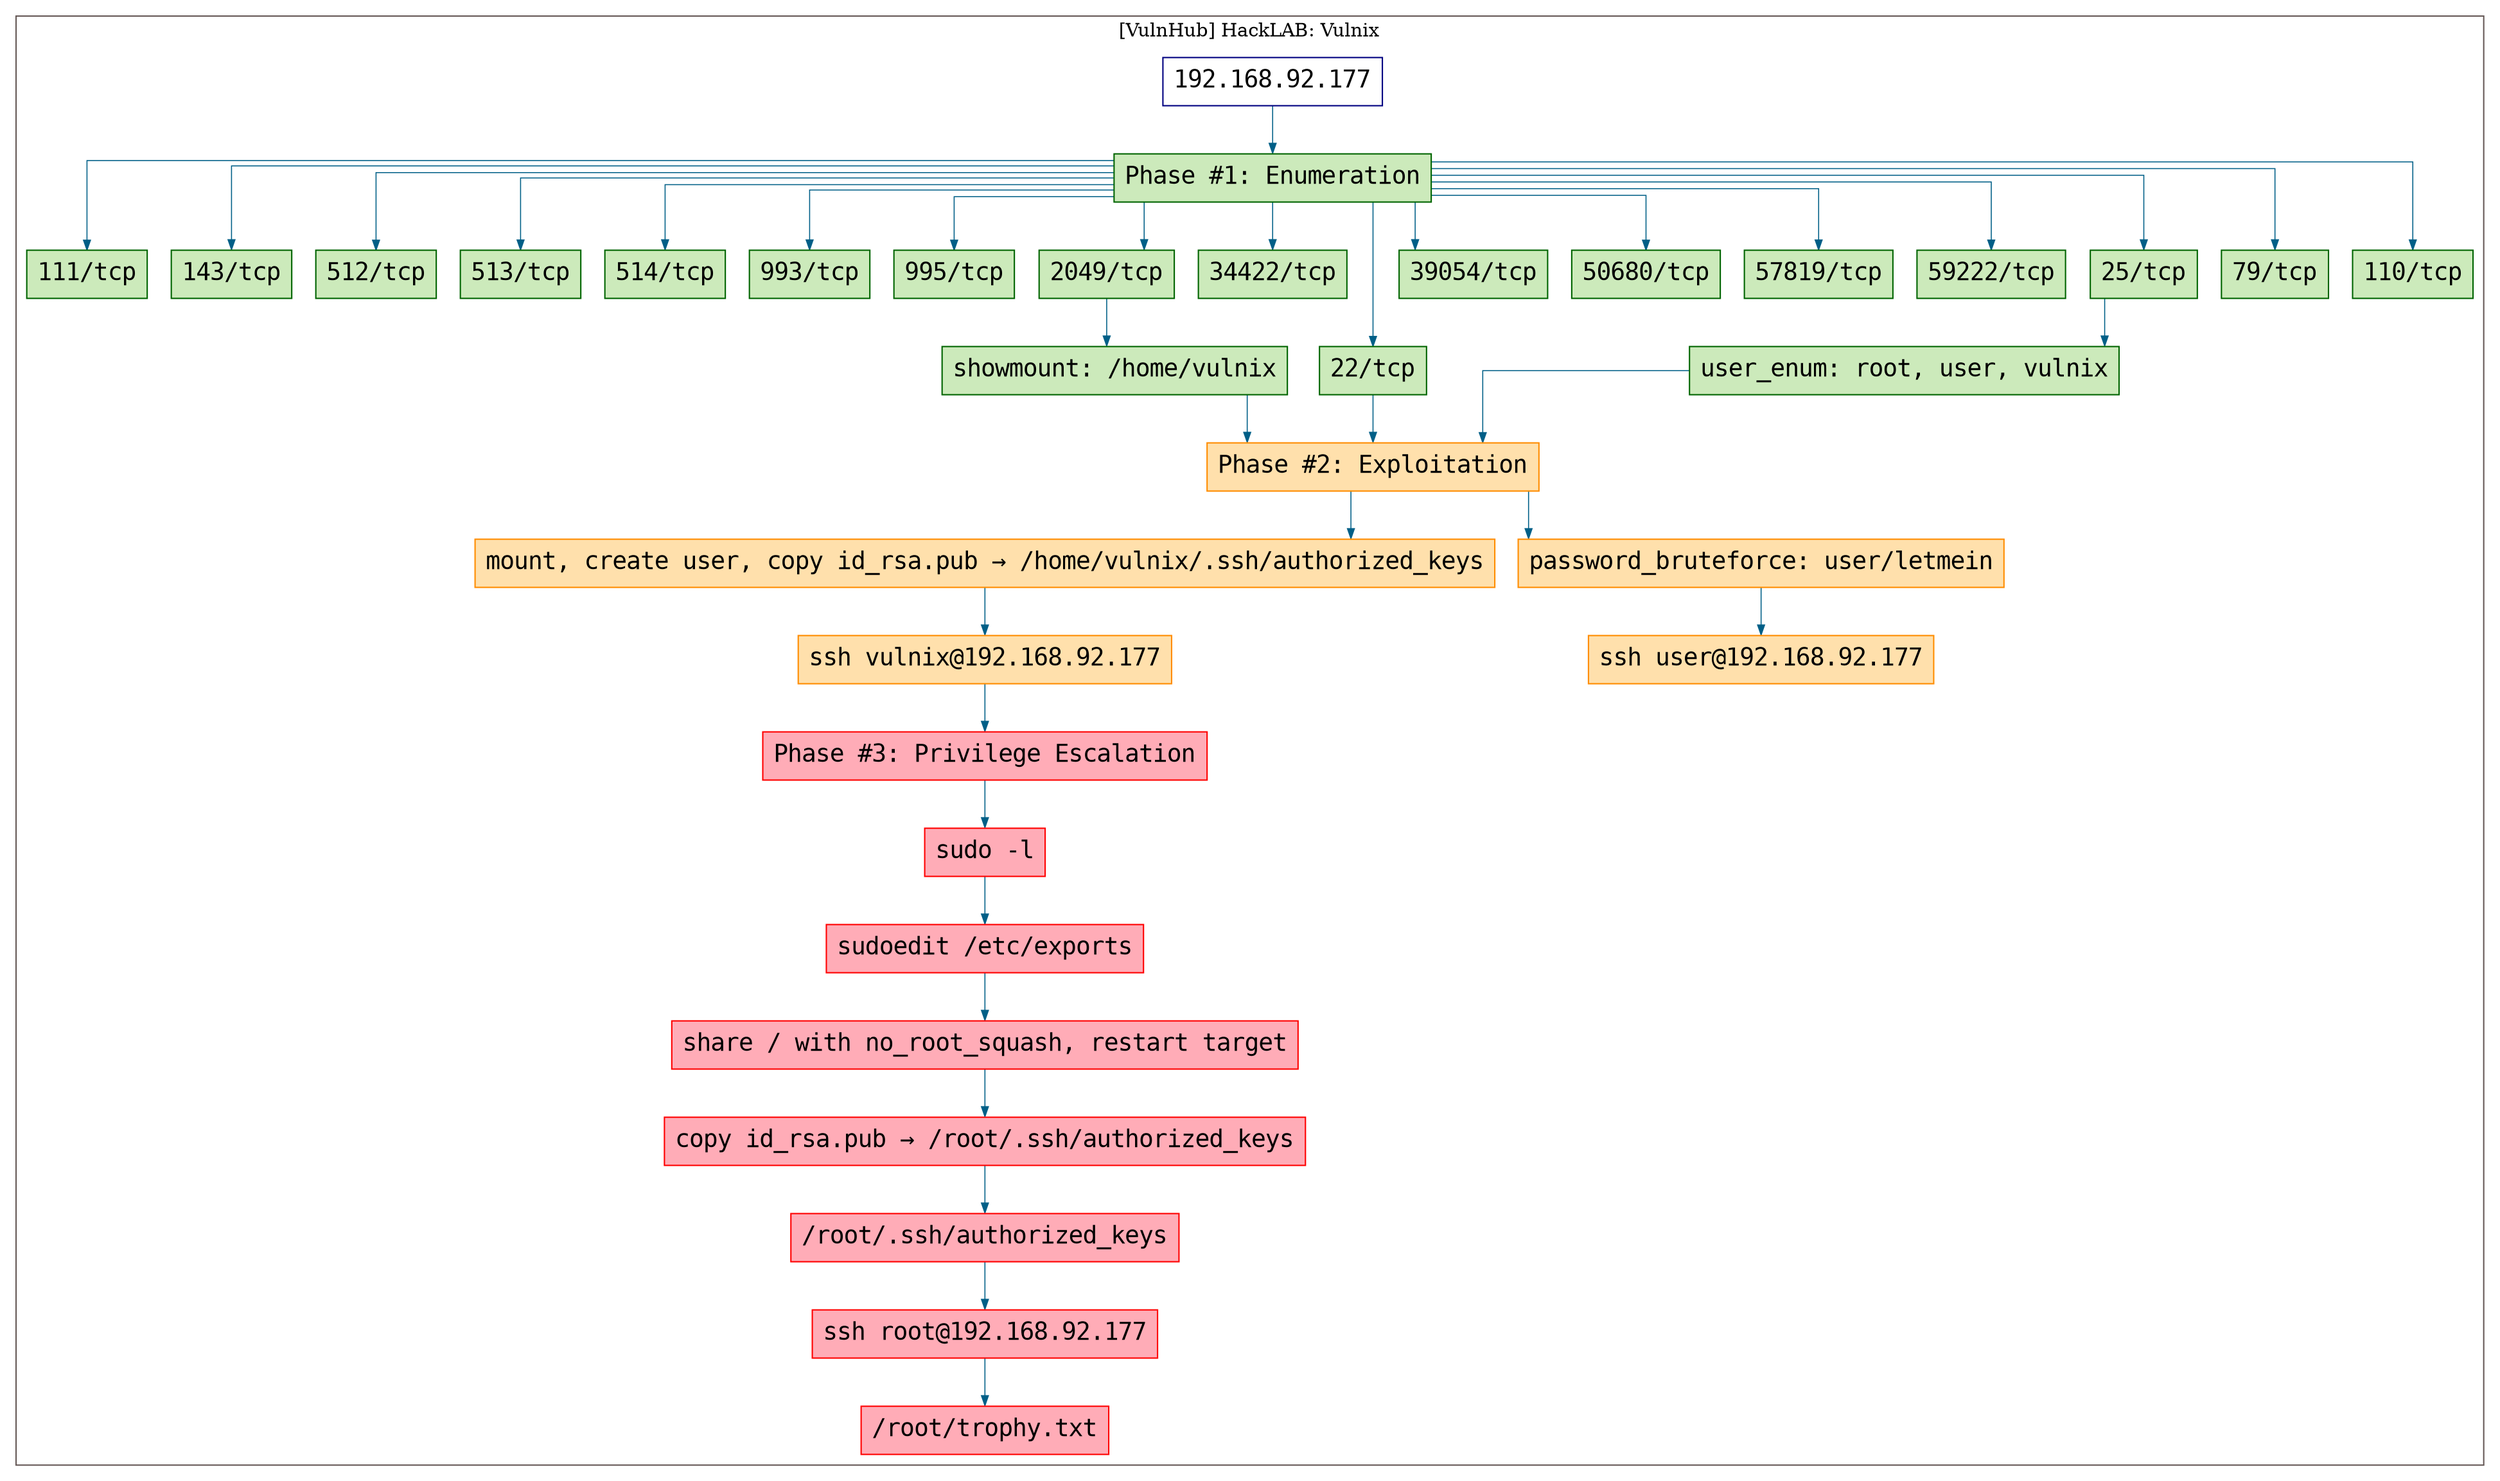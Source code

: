 digraph G {
  #rankdir=LR;
  nodesdictep=1.0; splines="ortho"; K=0.6; overlap=scale; fixedsize=true; resolution=72; bgcolor="#ffffff"; outputorder="edgesfirst";
  node [fontname="courier" fontsize=18 shape=box width=0.25 fillcolor="white" style="filled,solid"];
  edge [style=solid color="#005f87" penwidth=0.75 arrowsize=0.75];

  0[label="192.168.92.177" color="navyblue" fillcolor="#ffffff" tooltip="[VulnHub] HackLAB: Vulnix"];
  10[label="111/tcp" color="darkgreen" fillcolor="#cceabb" tooltip="Phase #1:Enumeration"];
  11[label="143/tcp" color="darkgreen" fillcolor="#cceabb" tooltip="Phase #1:Enumeration"];
  12[label="512/tcp" color="darkgreen" fillcolor="#cceabb" tooltip="Phase #1:Enumeration"];
  13[label="513/tcp" color="darkgreen" fillcolor="#cceabb" tooltip="Phase #1:Enumeration"];
  14[label="514/tcp" color="darkgreen" fillcolor="#cceabb" tooltip="Phase #1:Enumeration"];
  15[label="993/tcp" color="darkgreen" fillcolor="#cceabb" tooltip="Phase #1:Enumeration"];
  16[label="995/tcp" color="darkgreen" fillcolor="#cceabb" tooltip="Phase #1:Enumeration"];
  17[label="2049/tcp" color="darkgreen" fillcolor="#cceabb" tooltip="Phase #1:Enumeration"];
  18[label="showmount: /home/vulnix" color="darkgreen" fillcolor="#cceabb" tooltip="Phase #1:Enumeration"];
  19[label="mount, create user, copy id_rsa.pub → /home/vulnix/.ssh/authorized_keys" color="darkorange" fillcolor="#ffe0ac" tooltip="Phase #2:Exploitation"];
  1[label="Phase #1: Enumeration" color="darkgreen" fillcolor="#cceabb" tooltip="Phase #1:Enumeration"];
  20[label="ssh vulnix@192.168.92.177" color="darkorange" fillcolor="#ffe0ac" tooltip="Phase #2:Exploitation"];
  21[label="Phase #3: Privilege Escalation" color="red" fillcolor="#ffacb7" tooltip="Phase #3:Privilege Escalation"];
  22[label="sudo -l" color="red" fillcolor="#ffacb7" tooltip="Phase #3:Privilege Escalation"];
  23[label="sudoedit /etc/exports" color="red" fillcolor="#ffacb7" tooltip="Phase #3:Privilege Escalation"];
  24[label="share / with no_root_squash, restart target" color="red" fillcolor="#ffacb7" tooltip="Phase #3:Privilege Escalation"];
  25[label="copy id_rsa.pub → /root/.ssh/authorized_keys" color="red" fillcolor="#ffacb7" tooltip="Phase #3:Privilege Escalation"];
  26[label="/root/.ssh/authorized_keys" color="red" fillcolor="#ffacb7" tooltip="Phase #3:Privilege Escalation"];
  27[label="ssh root@192.168.92.177" color="red" fillcolor="#ffacb7" tooltip="Phase #3:Privilege Escalation"];
  28[label="/root/trophy.txt" color="red" fillcolor="#ffacb7" tooltip="Phase #3:Privilege Escalation"];
  29[label="34422/tcp" color="darkgreen" fillcolor="#cceabb" tooltip="Phase #1:Enumeration"];
  2[label="22/tcp" color="darkgreen" fillcolor="#cceabb" tooltip="Phase #1:Enumeration"];
  30[label="39054/tcp" color="darkgreen" fillcolor="#cceabb" tooltip="Phase #1:Enumeration"];
  31[label="50680/tcp" color="darkgreen" fillcolor="#cceabb" tooltip="Phase #1:Enumeration"];
  32[label="57819/tcp" color="darkgreen" fillcolor="#cceabb" tooltip="Phase #1:Enumeration"];
  33[label="59222/tcp" color="darkgreen" fillcolor="#cceabb" tooltip="Phase #1:Enumeration"];
  3[label="Phase #2: Exploitation" color="darkorange" fillcolor="#ffe0ac" tooltip="Phase #2:Exploitation"];
  4[label="password_bruteforce: user/letmein" color="darkorange" fillcolor="#ffe0ac" tooltip="Phase #2:Exploitation"];
  5[label="ssh user@192.168.92.177" color="darkorange" fillcolor="#ffe0ac" tooltip="Phase #2:Exploitation"];
  6[label="25/tcp" color="darkgreen" fillcolor="#cceabb" tooltip="Phase #1:Enumeration"];
  7[label="user_enum: root, user, vulnix" color="darkgreen" fillcolor="#cceabb" tooltip="Phase #1:Enumeration"];
  8[label="79/tcp" color="darkgreen" fillcolor="#cceabb" tooltip="Phase #1:Enumeration"];
  9[label="110/tcp" color="darkgreen" fillcolor="#cceabb" tooltip="Phase #1:Enumeration"];

  subgraph cluster_0 {
    node [style="filled,solid"];
    label = "[VulnHub] HackLAB: Vulnix";
    color = "#665957";
    0 -> 1 [color="#005f87"];
    1 -> 10 [color="#005f87"];
    1 -> 11 [color="#005f87"];
    1 -> 12 [color="#005f87"];
    1 -> 13 [color="#005f87"];
    1 -> 14 [color="#005f87"];
    1 -> 15 [color="#005f87"];
    1 -> 16 [color="#005f87"];
    1 -> 17 [color="#005f87"];
    1 -> 2 [color="#005f87"];
    1 -> 29 [color="#005f87"];
    1 -> 30 [color="#005f87"];
    1 -> 31 [color="#005f87"];
    1 -> 32 [color="#005f87"];
    1 -> 33 [color="#005f87"];
    1 -> 6 [color="#005f87"];
    1 -> 8 [color="#005f87"];
    1 -> 9 [color="#005f87"];
    17 -> 18 [color="#005f87"];
    18 -> 3 [color="#005f87"];
    19 -> 20 [color="#005f87"];
    2 -> 3 [color="#005f87"];
    20 -> 21 [color="#005f87"];
    21 -> 22 [color="#005f87"];
    22 -> 23 [color="#005f87"];
    23 -> 24 [color="#005f87"];
    24 -> 25 [color="#005f87"];
    25 -> 26 [color="#005f87"];
    26 -> 27 [color="#005f87"];
    27 -> 28 [color="#005f87"];
    3 -> 19 [color="#005f87"];
    3 -> 4 [color="#005f87"];
    4 -> 5 [color="#005f87"];
    6 -> 7 [color="#005f87"];
    7 -> 3 [color="#005f87"];
  }
}
